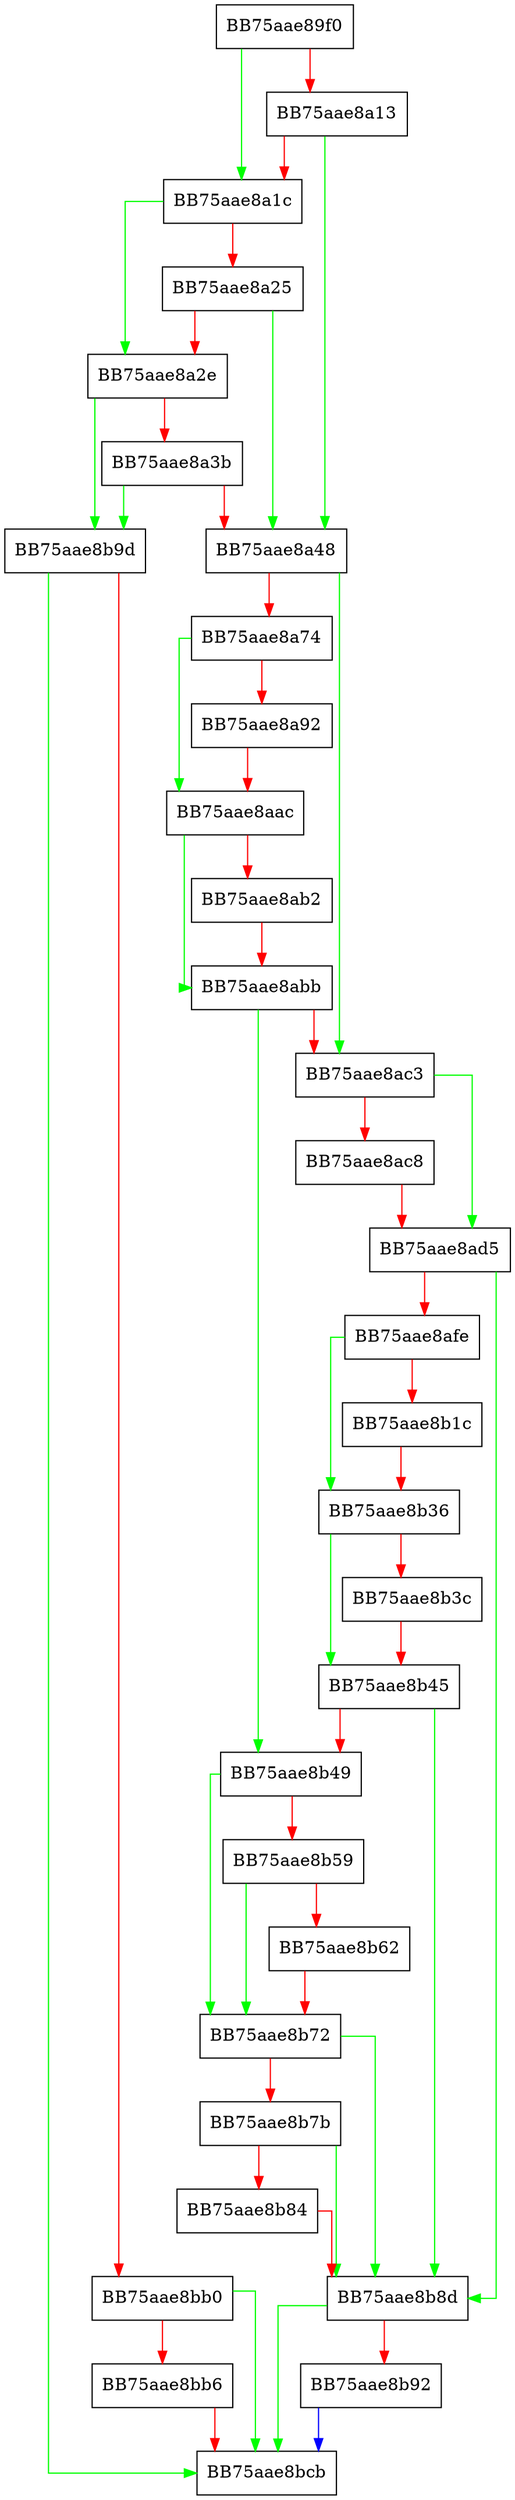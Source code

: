 digraph UpdateInternalRingsIfNeeded {
  node [shape="box"];
  graph [splines=ortho];
  BB75aae89f0 -> BB75aae8a1c [color="green"];
  BB75aae89f0 -> BB75aae8a13 [color="red"];
  BB75aae8a13 -> BB75aae8a48 [color="green"];
  BB75aae8a13 -> BB75aae8a1c [color="red"];
  BB75aae8a1c -> BB75aae8a2e [color="green"];
  BB75aae8a1c -> BB75aae8a25 [color="red"];
  BB75aae8a25 -> BB75aae8a48 [color="green"];
  BB75aae8a25 -> BB75aae8a2e [color="red"];
  BB75aae8a2e -> BB75aae8b9d [color="green"];
  BB75aae8a2e -> BB75aae8a3b [color="red"];
  BB75aae8a3b -> BB75aae8b9d [color="green"];
  BB75aae8a3b -> BB75aae8a48 [color="red"];
  BB75aae8a48 -> BB75aae8ac3 [color="green"];
  BB75aae8a48 -> BB75aae8a74 [color="red"];
  BB75aae8a74 -> BB75aae8aac [color="green"];
  BB75aae8a74 -> BB75aae8a92 [color="red"];
  BB75aae8a92 -> BB75aae8aac [color="red"];
  BB75aae8aac -> BB75aae8abb [color="green"];
  BB75aae8aac -> BB75aae8ab2 [color="red"];
  BB75aae8ab2 -> BB75aae8abb [color="red"];
  BB75aae8abb -> BB75aae8b49 [color="green"];
  BB75aae8abb -> BB75aae8ac3 [color="red"];
  BB75aae8ac3 -> BB75aae8ad5 [color="green"];
  BB75aae8ac3 -> BB75aae8ac8 [color="red"];
  BB75aae8ac8 -> BB75aae8ad5 [color="red"];
  BB75aae8ad5 -> BB75aae8b8d [color="green"];
  BB75aae8ad5 -> BB75aae8afe [color="red"];
  BB75aae8afe -> BB75aae8b36 [color="green"];
  BB75aae8afe -> BB75aae8b1c [color="red"];
  BB75aae8b1c -> BB75aae8b36 [color="red"];
  BB75aae8b36 -> BB75aae8b45 [color="green"];
  BB75aae8b36 -> BB75aae8b3c [color="red"];
  BB75aae8b3c -> BB75aae8b45 [color="red"];
  BB75aae8b45 -> BB75aae8b8d [color="green"];
  BB75aae8b45 -> BB75aae8b49 [color="red"];
  BB75aae8b49 -> BB75aae8b72 [color="green"];
  BB75aae8b49 -> BB75aae8b59 [color="red"];
  BB75aae8b59 -> BB75aae8b72 [color="green"];
  BB75aae8b59 -> BB75aae8b62 [color="red"];
  BB75aae8b62 -> BB75aae8b72 [color="red"];
  BB75aae8b72 -> BB75aae8b8d [color="green"];
  BB75aae8b72 -> BB75aae8b7b [color="red"];
  BB75aae8b7b -> BB75aae8b8d [color="green"];
  BB75aae8b7b -> BB75aae8b84 [color="red"];
  BB75aae8b84 -> BB75aae8b8d [color="red"];
  BB75aae8b8d -> BB75aae8bcb [color="green"];
  BB75aae8b8d -> BB75aae8b92 [color="red"];
  BB75aae8b92 -> BB75aae8bcb [color="blue"];
  BB75aae8b9d -> BB75aae8bcb [color="green"];
  BB75aae8b9d -> BB75aae8bb0 [color="red"];
  BB75aae8bb0 -> BB75aae8bcb [color="green"];
  BB75aae8bb0 -> BB75aae8bb6 [color="red"];
  BB75aae8bb6 -> BB75aae8bcb [color="red"];
}